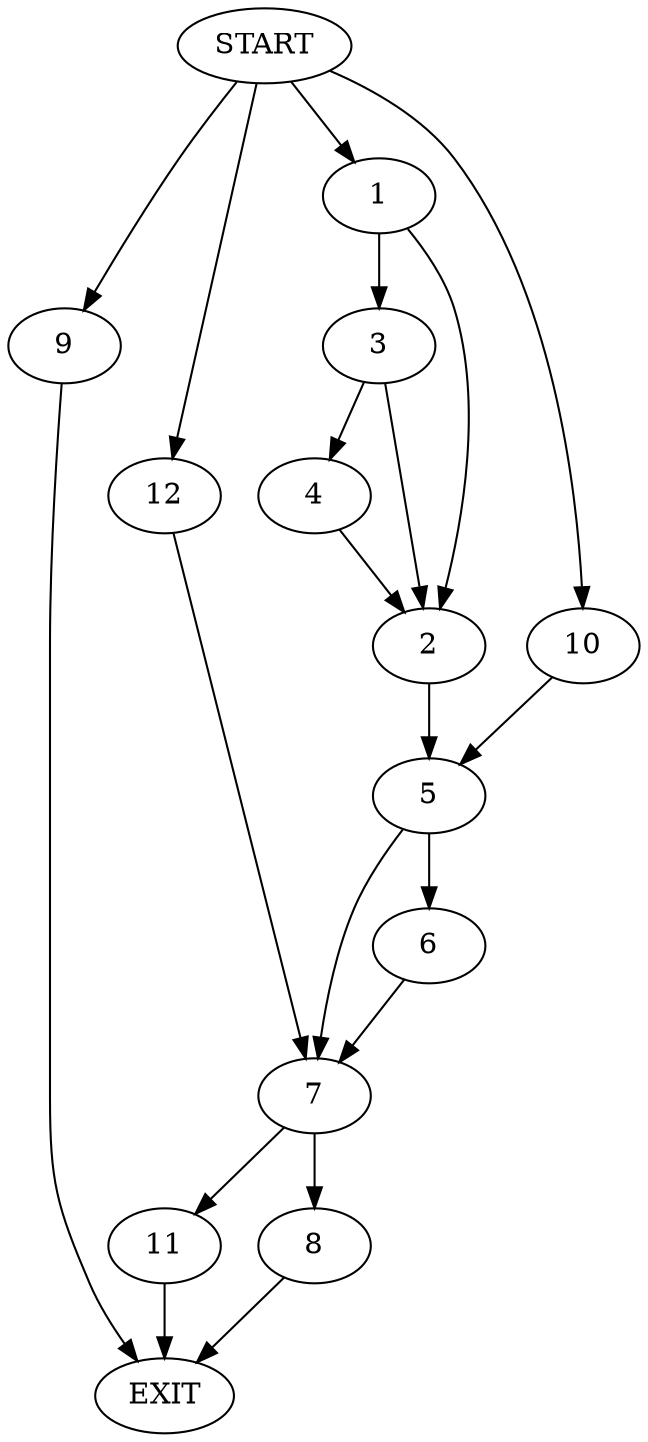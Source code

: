 digraph {
0 [label="START"]
13 [label="EXIT"]
0 -> 1
1 -> 2
1 -> 3
3 -> 4
3 -> 2
2 -> 5
4 -> 2
5 -> 6
5 -> 7
8 -> 13
0 -> 9
9 -> 13
0 -> 10
10 -> 5
11 -> 13
6 -> 7
7 -> 11
7 -> 8
0 -> 12
12 -> 7
}
